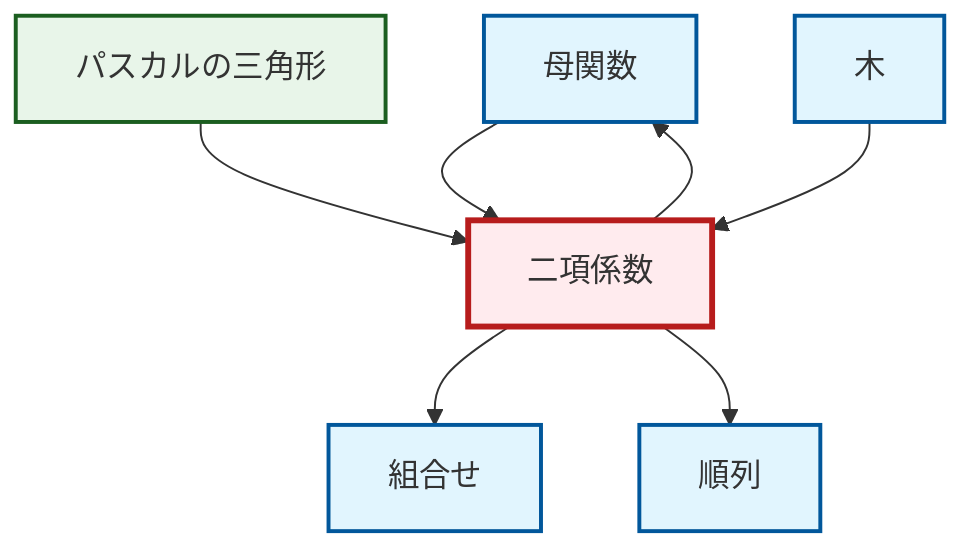 graph TD
    classDef definition fill:#e1f5fe,stroke:#01579b,stroke-width:2px
    classDef theorem fill:#f3e5f5,stroke:#4a148c,stroke-width:2px
    classDef axiom fill:#fff3e0,stroke:#e65100,stroke-width:2px
    classDef example fill:#e8f5e9,stroke:#1b5e20,stroke-width:2px
    classDef current fill:#ffebee,stroke:#b71c1c,stroke-width:3px
    def-generating-function["母関数"]:::definition
    def-permutation["順列"]:::definition
    def-tree["木"]:::definition
    def-binomial-coefficient["二項係数"]:::definition
    ex-pascals-triangle["パスカルの三角形"]:::example
    def-combination["組合せ"]:::definition
    def-generating-function --> def-binomial-coefficient
    def-binomial-coefficient --> def-generating-function
    def-binomial-coefficient --> def-combination
    ex-pascals-triangle --> def-binomial-coefficient
    def-binomial-coefficient --> def-permutation
    def-tree --> def-binomial-coefficient
    class def-binomial-coefficient current